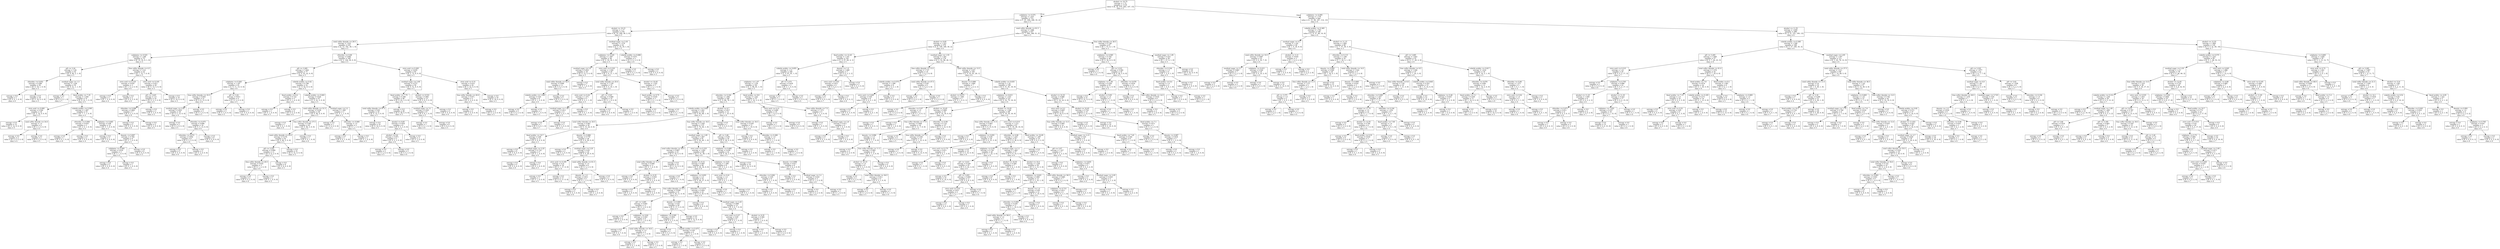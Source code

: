digraph Tree {
node [shape=box] ;
0 [label="alcohol <= 10.75\nentropy = 1.72\nsamples = 1119\nvalue = [8, 32, 474, 443, 147, 15]\nclass = 5"] ;
1 [label="sulphates <= 0.575\nentropy = 1.437\nsamples = 715\nvalue = [7, 21, 406, 246, 33, 2]\nclass = 5"] ;
0 -> 1 [labeldistance=2.5, labelangle=45, headlabel="True"] ;
2 [label="alcohol <= 10.15\nentropy = 1.17\nsamples = 278\nvalue = [4, 14, 200, 58, 2, 0]\nclass = 5"] ;
1 -> 2 ;
3 [label="total sulfur dioxide <= 29.5\nentropy = 1.031\nsamples = 235\nvalue = [2, 12, 181, 39, 1, 0]\nclass = 5"] ;
2 -> 3 ;
4 [label="sulphates <= 0.525\nentropy = 1.166\nsamples = 75\nvalue = [0, 10, 55, 9, 1, 0]\nclass = 5"] ;
3 -> 4 ;
5 [label="pH <= 3.24\nentropy = 1.02\nsamples = 52\nvalue = [0, 9, 40, 2, 1, 0]\nclass = 5"] ;
4 -> 5 ;
6 [label="chlorides <= 0.052\nentropy = 0.286\nsamples = 20\nvalue = [0, 0, 19, 1, 0, 0]\nclass = 5"] ;
5 -> 6 ;
7 [label="entropy = 0.0\nsamples = 1\nvalue = [0, 0, 0, 1, 0, 0]\nclass = 6"] ;
6 -> 7 ;
8 [label="entropy = 0.0\nsamples = 19\nvalue = [0, 0, 19, 0, 0, 0]\nclass = 5"] ;
6 -> 8 ;
9 [label="residual sugar <= 1.3\nentropy = 1.226\nsamples = 32\nvalue = [0, 9, 21, 1, 1, 0]\nclass = 5"] ;
5 -> 9 ;
10 [label="entropy = 0.0\nsamples = 1\nvalue = [0, 0, 0, 0, 1, 0]\nclass = 7"] ;
9 -> 10 ;
11 [label="fixed acidity <= 7.35\nentropy = 1.058\nsamples = 31\nvalue = [0, 9, 21, 1, 0, 0]\nclass = 5"] ;
9 -> 11 ;
12 [label="citric acid <= 0.085\nentropy = 0.544\nsamples = 16\nvalue = [0, 2, 14, 0, 0, 0]\nclass = 5"] ;
11 -> 12 ;
13 [label="entropy = 0.0\nsamples = 12\nvalue = [0, 0, 12, 0, 0, 0]\nclass = 5"] ;
12 -> 13 ;
14 [label="total sulfur dioxide <= 24.0\nentropy = 1.0\nsamples = 4\nvalue = [0, 2, 2, 0, 0, 0]\nclass = 4"] ;
12 -> 14 ;
15 [label="entropy = 0.0\nsamples = 2\nvalue = [0, 2, 0, 0, 0, 0]\nclass = 4"] ;
14 -> 15 ;
16 [label="entropy = 0.0\nsamples = 2\nvalue = [0, 0, 2, 0, 0, 0]\nclass = 5"] ;
14 -> 16 ;
17 [label="volatile acidity <= 0.595\nentropy = 1.287\nsamples = 15\nvalue = [0, 7, 7, 1, 0, 0]\nclass = 4"] ;
11 -> 17 ;
18 [label="chlorides <= 0.084\nentropy = 0.918\nsamples = 3\nvalue = [0, 2, 0, 1, 0, 0]\nclass = 4"] ;
17 -> 18 ;
19 [label="entropy = 0.0\nsamples = 1\nvalue = [0, 0, 0, 1, 0, 0]\nclass = 6"] ;
18 -> 19 ;
20 [label="entropy = 0.0\nsamples = 2\nvalue = [0, 2, 0, 0, 0, 0]\nclass = 4"] ;
18 -> 20 ;
21 [label="sulphates <= 0.465\nentropy = 0.98\nsamples = 12\nvalue = [0, 5, 7, 0, 0, 0]\nclass = 5"] ;
17 -> 21 ;
22 [label="entropy = 0.0\nsamples = 3\nvalue = [0, 3, 0, 0, 0, 0]\nclass = 4"] ;
21 -> 22 ;
23 [label="density <= 0.997\nentropy = 0.764\nsamples = 9\nvalue = [0, 2, 7, 0, 0, 0]\nclass = 5"] ;
21 -> 23 ;
24 [label="sulphates <= 0.495\nentropy = 0.918\nsamples = 3\nvalue = [0, 2, 1, 0, 0, 0]\nclass = 4"] ;
23 -> 24 ;
25 [label="entropy = 0.0\nsamples = 2\nvalue = [0, 2, 0, 0, 0, 0]\nclass = 4"] ;
24 -> 25 ;
26 [label="entropy = 0.0\nsamples = 1\nvalue = [0, 0, 1, 0, 0, 0]\nclass = 5"] ;
24 -> 26 ;
27 [label="entropy = 0.0\nsamples = 6\nvalue = [0, 0, 6, 0, 0, 0]\nclass = 5"] ;
23 -> 27 ;
28 [label="free sulfur dioxide <= 4.5\nentropy = 1.121\nsamples = 23\nvalue = [0, 1, 15, 7, 0, 0]\nclass = 5"] ;
4 -> 28 ;
29 [label="citric acid <= 0.125\nentropy = 0.918\nsamples = 3\nvalue = [0, 1, 0, 2, 0, 0]\nclass = 6"] ;
28 -> 29 ;
30 [label="entropy = 0.0\nsamples = 1\nvalue = [0, 1, 0, 0, 0, 0]\nclass = 4"] ;
29 -> 30 ;
31 [label="entropy = 0.0\nsamples = 2\nvalue = [0, 0, 0, 2, 0, 0]\nclass = 6"] ;
29 -> 31 ;
32 [label="citric acid <= 0.105\nentropy = 0.811\nsamples = 20\nvalue = [0, 0, 15, 5, 0, 0]\nclass = 5"] ;
28 -> 32 ;
33 [label="pH <= 3.425\nentropy = 1.0\nsamples = 10\nvalue = [0, 0, 5, 5, 0, 0]\nclass = 5"] ;
32 -> 33 ;
34 [label="chlorides <= 0.088\nentropy = 0.863\nsamples = 7\nvalue = [0, 0, 2, 5, 0, 0]\nclass = 6"] ;
33 -> 34 ;
35 [label="entropy = 0.0\nsamples = 5\nvalue = [0, 0, 0, 5, 0, 0]\nclass = 6"] ;
34 -> 35 ;
36 [label="entropy = 0.0\nsamples = 2\nvalue = [0, 0, 2, 0, 0, 0]\nclass = 5"] ;
34 -> 36 ;
37 [label="entropy = 0.0\nsamples = 3\nvalue = [0, 0, 3, 0, 0, 0]\nclass = 5"] ;
33 -> 37 ;
38 [label="entropy = 0.0\nsamples = 10\nvalue = [0, 0, 10, 0, 0, 0]\nclass = 5"] ;
32 -> 38 ;
39 [label="chlorides <= 0.08\nentropy = 0.882\nsamples = 160\nvalue = [2, 2, 126, 30, 0, 0]\nclass = 5"] ;
3 -> 39 ;
40 [label="pH <= 3.265\nentropy = 1.024\nsamples = 77\nvalue = [2, 0, 53, 22, 0, 0]\nclass = 5"] ;
39 -> 40 ;
41 [label="sulphates <= 0.565\nentropy = 1.197\nsamples = 25\nvalue = [1, 0, 11, 13, 0, 0]\nclass = 6"] ;
40 -> 41 ;
42 [label="free sulfur dioxide <= 33.5\nentropy = 0.959\nsamples = 21\nvalue = [0, 0, 8, 13, 0, 0]\nclass = 6"] ;
41 -> 42 ;
43 [label="residual sugar <= 2.05\nentropy = 0.852\nsamples = 18\nvalue = [0, 0, 5, 13, 0, 0]\nclass = 6"] ;
42 -> 43 ;
44 [label="entropy = 0.0\nsamples = 2\nvalue = [0, 0, 2, 0, 0, 0]\nclass = 5"] ;
43 -> 44 ;
45 [label="chlorides <= 0.075\nentropy = 0.696\nsamples = 16\nvalue = [0, 0, 3, 13, 0, 0]\nclass = 6"] ;
43 -> 45 ;
46 [label="chlorides <= 0.072\nentropy = 0.954\nsamples = 8\nvalue = [0, 0, 3, 5, 0, 0]\nclass = 6"] ;
45 -> 46 ;
47 [label="entropy = 0.0\nsamples = 5\nvalue = [0, 0, 0, 5, 0, 0]\nclass = 6"] ;
46 -> 47 ;
48 [label="entropy = 0.0\nsamples = 3\nvalue = [0, 0, 3, 0, 0, 0]\nclass = 5"] ;
46 -> 48 ;
49 [label="entropy = 0.0\nsamples = 8\nvalue = [0, 0, 0, 8, 0, 0]\nclass = 6"] ;
45 -> 49 ;
50 [label="entropy = 0.0\nsamples = 3\nvalue = [0, 0, 3, 0, 0, 0]\nclass = 5"] ;
42 -> 50 ;
51 [label="pH <= 3.24\nentropy = 0.811\nsamples = 4\nvalue = [1, 0, 3, 0, 0, 0]\nclass = 5"] ;
41 -> 51 ;
52 [label="entropy = 0.0\nsamples = 3\nvalue = [0, 0, 3, 0, 0, 0]\nclass = 5"] ;
51 -> 52 ;
53 [label="entropy = 0.0\nsamples = 1\nvalue = [1, 0, 0, 0, 0, 0]\nclass = 3"] ;
51 -> 53 ;
54 [label="volatile acidity <= 0.42\nentropy = 0.796\nsamples = 52\nvalue = [1, 0, 42, 9, 0, 0]\nclass = 5"] ;
40 -> 54 ;
55 [label="fixed acidity <= 6.2\nentropy = 0.722\nsamples = 5\nvalue = [0, 0, 1, 4, 0, 0]\nclass = 6"] ;
54 -> 55 ;
56 [label="entropy = 0.0\nsamples = 1\nvalue = [0, 0, 1, 0, 0, 0]\nclass = 5"] ;
55 -> 56 ;
57 [label="entropy = 0.0\nsamples = 4\nvalue = [0, 0, 0, 4, 0, 0]\nclass = 6"] ;
55 -> 57 ;
58 [label="volatile acidity <= 0.945\nentropy = 0.634\nsamples = 47\nvalue = [1, 0, 41, 5, 0, 0]\nclass = 5"] ;
54 -> 58 ;
59 [label="total sulfur dioxide <= 31.5\nentropy = 0.439\nsamples = 44\nvalue = [0, 0, 40, 4, 0, 0]\nclass = 5"] ;
58 -> 59 ;
60 [label="entropy = 0.0\nsamples = 1\nvalue = [0, 0, 0, 1, 0, 0]\nclass = 6"] ;
59 -> 60 ;
61 [label="free sulfur dioxide <= 37.5\nentropy = 0.365\nsamples = 43\nvalue = [0, 0, 40, 3, 0, 0]\nclass = 5"] ;
59 -> 61 ;
62 [label="total sulfur dioxide <= 43.0\nentropy = 0.276\nsamples = 42\nvalue = [0, 0, 40, 2, 0, 0]\nclass = 5"] ;
61 -> 62 ;
63 [label="pH <= 3.325\nentropy = 0.684\nsamples = 11\nvalue = [0, 0, 9, 2, 0, 0]\nclass = 5"] ;
62 -> 63 ;
64 [label="free sulfur dioxide <= 20.5\nentropy = 0.918\nsamples = 3\nvalue = [0, 0, 1, 2, 0, 0]\nclass = 6"] ;
63 -> 64 ;
65 [label="entropy = 0.0\nsamples = 2\nvalue = [0, 0, 0, 2, 0, 0]\nclass = 6"] ;
64 -> 65 ;
66 [label="entropy = 0.0\nsamples = 1\nvalue = [0, 0, 1, 0, 0, 0]\nclass = 5"] ;
64 -> 66 ;
67 [label="entropy = 0.0\nsamples = 8\nvalue = [0, 0, 8, 0, 0, 0]\nclass = 5"] ;
63 -> 67 ;
68 [label="entropy = 0.0\nsamples = 31\nvalue = [0, 0, 31, 0, 0, 0]\nclass = 5"] ;
62 -> 68 ;
69 [label="entropy = 0.0\nsamples = 1\nvalue = [0, 0, 0, 1, 0, 0]\nclass = 6"] ;
61 -> 69 ;
70 [label="residual sugar <= 2.2\nentropy = 1.585\nsamples = 3\nvalue = [1, 0, 1, 1, 0, 0]\nclass = 3"] ;
58 -> 70 ;
71 [label="entropy = 0.0\nsamples = 1\nvalue = [1, 0, 0, 0, 0, 0]\nclass = 3"] ;
70 -> 71 ;
72 [label="chlorides <= 0.069\nentropy = 1.0\nsamples = 2\nvalue = [0, 0, 1, 1, 0, 0]\nclass = 5"] ;
70 -> 72 ;
73 [label="entropy = 0.0\nsamples = 1\nvalue = [0, 0, 0, 1, 0, 0]\nclass = 6"] ;
72 -> 73 ;
74 [label="entropy = 0.0\nsamples = 1\nvalue = [0, 0, 1, 0, 0, 0]\nclass = 5"] ;
72 -> 74 ;
75 [label="citric acid <= 0.265\nentropy = 0.618\nsamples = 83\nvalue = [0, 2, 73, 8, 0, 0]\nclass = 5"] ;
39 -> 75 ;
76 [label="residual sugar <= 2.95\nentropy = 0.573\nsamples = 59\nvalue = [0, 0, 51, 8, 0, 0]\nclass = 5"] ;
75 -> 76 ;
77 [label="fixed acidity <= 7.75\nentropy = 0.348\nsamples = 46\nvalue = [0, 0, 43, 3, 0, 0]\nclass = 5"] ;
76 -> 77 ;
78 [label="total sulfur dioxide <= 87.5\nentropy = 0.65\nsamples = 18\nvalue = [0, 0, 15, 3, 0, 0]\nclass = 5"] ;
77 -> 78 ;
79 [label="entropy = 0.0\nsamples = 10\nvalue = [0, 0, 10, 0, 0, 0]\nclass = 5"] ;
78 -> 79 ;
80 [label="alcohol <= 9.85\nentropy = 0.954\nsamples = 8\nvalue = [0, 0, 5, 3, 0, 0]\nclass = 5"] ;
78 -> 80 ;
81 [label="alcohol <= 9.6\nentropy = 0.971\nsamples = 5\nvalue = [0, 0, 2, 3, 0, 0]\nclass = 6"] ;
80 -> 81 ;
82 [label="entropy = 0.0\nsamples = 2\nvalue = [0, 0, 2, 0, 0, 0]\nclass = 5"] ;
81 -> 82 ;
83 [label="entropy = 0.0\nsamples = 3\nvalue = [0, 0, 0, 3, 0, 0]\nclass = 6"] ;
81 -> 83 ;
84 [label="entropy = 0.0\nsamples = 3\nvalue = [0, 0, 3, 0, 0, 0]\nclass = 5"] ;
80 -> 84 ;
85 [label="entropy = 0.0\nsamples = 28\nvalue = [0, 0, 28, 0, 0, 0]\nclass = 5"] ;
77 -> 85 ;
86 [label="alcohol <= 9.533\nentropy = 0.961\nsamples = 13\nvalue = [0, 0, 8, 5, 0, 0]\nclass = 5"] ;
76 -> 86 ;
87 [label="residual sugar <= 3.1\nentropy = 0.503\nsamples = 9\nvalue = [0, 0, 8, 1, 0, 0]\nclass = 5"] ;
86 -> 87 ;
88 [label="entropy = 0.0\nsamples = 1\nvalue = [0, 0, 0, 1, 0, 0]\nclass = 6"] ;
87 -> 88 ;
89 [label="entropy = 0.0\nsamples = 8\nvalue = [0, 0, 8, 0, 0, 0]\nclass = 5"] ;
87 -> 89 ;
90 [label="entropy = 0.0\nsamples = 4\nvalue = [0, 0, 0, 4, 0, 0]\nclass = 6"] ;
86 -> 90 ;
91 [label="citric acid <= 0.31\nentropy = 0.414\nsamples = 24\nvalue = [0, 2, 22, 0, 0, 0]\nclass = 5"] ;
75 -> 91 ;
92 [label="free sulfur dioxide <= 20.0\nentropy = 0.971\nsamples = 5\nvalue = [0, 2, 3, 0, 0, 0]\nclass = 5"] ;
91 -> 92 ;
93 [label="entropy = 0.0\nsamples = 2\nvalue = [0, 2, 0, 0, 0, 0]\nclass = 4"] ;
92 -> 93 ;
94 [label="entropy = 0.0\nsamples = 3\nvalue = [0, 0, 3, 0, 0, 0]\nclass = 5"] ;
92 -> 94 ;
95 [label="entropy = 0.0\nsamples = 19\nvalue = [0, 0, 19, 0, 0, 0]\nclass = 5"] ;
91 -> 95 ;
96 [label="residual sugar <= 3.35\nentropy = 1.579\nsamples = 43\nvalue = [2, 2, 19, 19, 1, 0]\nclass = 5"] ;
2 -> 96 ;
97 [label="sulphates <= 0.535\nentropy = 1.387\nsamples = 38\nvalue = [0, 2, 19, 16, 1, 0]\nclass = 5"] ;
96 -> 97 ;
98 [label="residual sugar <= 2.4\nentropy = 0.852\nsamples = 18\nvalue = [0, 0, 13, 5, 0, 0]\nclass = 5"] ;
97 -> 98 ;
99 [label="total sulfur dioxide <= 52.0\nentropy = 0.994\nsamples = 11\nvalue = [0, 0, 6, 5, 0, 0]\nclass = 5"] ;
98 -> 99 ;
100 [label="volatile acidity <= 1.045\nentropy = 0.65\nsamples = 6\nvalue = [0, 0, 1, 5, 0, 0]\nclass = 6"] ;
99 -> 100 ;
101 [label="entropy = 0.0\nsamples = 5\nvalue = [0, 0, 0, 5, 0, 0]\nclass = 6"] ;
100 -> 101 ;
102 [label="entropy = 0.0\nsamples = 1\nvalue = [0, 0, 1, 0, 0, 0]\nclass = 5"] ;
100 -> 102 ;
103 [label="entropy = 0.0\nsamples = 5\nvalue = [0, 0, 5, 0, 0, 0]\nclass = 5"] ;
99 -> 103 ;
104 [label="entropy = 0.0\nsamples = 7\nvalue = [0, 0, 7, 0, 0, 0]\nclass = 5"] ;
98 -> 104 ;
105 [label="citric acid <= 0.335\nentropy = 1.544\nsamples = 20\nvalue = [0, 2, 6, 11, 1, 0]\nclass = 6"] ;
97 -> 105 ;
106 [label="total sulfur dioxide <= 25.0\nentropy = 1.159\nsamples = 15\nvalue = [0, 0, 4, 10, 1, 0]\nclass = 6"] ;
105 -> 106 ;
107 [label="citric acid <= 0.24\nentropy = 1.371\nsamples = 5\nvalue = [0, 0, 3, 1, 1, 0]\nclass = 5"] ;
106 -> 107 ;
108 [label="residual sugar <= 1.95\nentropy = 0.811\nsamples = 4\nvalue = [0, 0, 3, 0, 1, 0]\nclass = 5"] ;
107 -> 108 ;
109 [label="entropy = 0.0\nsamples = 1\nvalue = [0, 0, 0, 0, 1, 0]\nclass = 7"] ;
108 -> 109 ;
110 [label="entropy = 0.0\nsamples = 3\nvalue = [0, 0, 3, 0, 0, 0]\nclass = 5"] ;
108 -> 110 ;
111 [label="entropy = 0.0\nsamples = 1\nvalue = [0, 0, 0, 1, 0, 0]\nclass = 6"] ;
107 -> 111 ;
112 [label="pH <= 3.525\nentropy = 0.469\nsamples = 10\nvalue = [0, 0, 1, 9, 0, 0]\nclass = 6"] ;
106 -> 112 ;
113 [label="entropy = 0.0\nsamples = 9\nvalue = [0, 0, 0, 9, 0, 0]\nclass = 6"] ;
112 -> 113 ;
114 [label="entropy = 0.0\nsamples = 1\nvalue = [0, 0, 1, 0, 0, 0]\nclass = 5"] ;
112 -> 114 ;
115 [label="alcohol <= 10.45\nentropy = 1.522\nsamples = 5\nvalue = [0, 2, 2, 1, 0, 0]\nclass = 4"] ;
105 -> 115 ;
116 [label="fixed acidity <= 9.75\nentropy = 0.918\nsamples = 3\nvalue = [0, 2, 0, 1, 0, 0]\nclass = 4"] ;
115 -> 116 ;
117 [label="entropy = 0.0\nsamples = 2\nvalue = [0, 2, 0, 0, 0, 0]\nclass = 4"] ;
116 -> 117 ;
118 [label="entropy = 0.0\nsamples = 1\nvalue = [0, 0, 0, 1, 0, 0]\nclass = 6"] ;
116 -> 118 ;
119 [label="entropy = 0.0\nsamples = 2\nvalue = [0, 0, 2, 0, 0, 0]\nclass = 5"] ;
115 -> 119 ;
120 [label="volatile acidity <= 0.688\nentropy = 0.971\nsamples = 5\nvalue = [2, 0, 0, 3, 0, 0]\nclass = 6"] ;
96 -> 120 ;
121 [label="entropy = 0.0\nsamples = 3\nvalue = [0, 0, 0, 3, 0, 0]\nclass = 6"] ;
120 -> 121 ;
122 [label="entropy = 0.0\nsamples = 2\nvalue = [2, 0, 0, 0, 0, 0]\nclass = 3"] ;
120 -> 122 ;
123 [label="total sulfur dioxide <= 81.5\nentropy = 1.486\nsamples = 437\nvalue = [3, 7, 206, 188, 31, 2]\nclass = 5"] ;
1 -> 123 ;
124 [label="alcohol <= 9.85\nentropy = 1.521\nsamples = 370\nvalue = [3, 6, 149, 180, 30, 2]\nclass = 6"] ;
123 -> 124 ;
125 [label="fixed acidity <= 12.45\nentropy = 1.331\nsamples = 191\nvalue = [1, 4, 97, 84, 4, 1]\nclass = 5"] ;
124 -> 125 ;
126 [label="volatile acidity <= 0.855\nentropy = 1.21\nsamples = 184\nvalue = [1, 4, 97, 81, 1, 0]\nclass = 5"] ;
125 -> 126 ;
127 [label="sulphates <= 1.07\nentropy = 1.159\nsamples = 181\nvalue = [1, 2, 96, 81, 1, 0]\nclass = 5"] ;
126 -> 127 ;
128 [label="chlorides <= 0.164\nentropy = 1.092\nsamples = 166\nvalue = [1, 0, 86, 78, 1, 0]\nclass = 5"] ;
127 -> 128 ;
129 [label="volatile acidity <= 0.405\nentropy = 1.041\nsamples = 154\nvalue = [0, 0, 85, 68, 1, 0]\nclass = 5"] ;
128 -> 129 ;
130 [label="total sulfur dioxide <= 20.5\nentropy = 0.961\nsamples = 39\nvalue = [0, 0, 15, 24, 0, 0]\nclass = 6"] ;
129 -> 130 ;
131 [label="fixed acidity <= 10.7\nentropy = 0.89\nsamples = 13\nvalue = [0, 0, 9, 4, 0, 0]\nclass = 5"] ;
130 -> 131 ;
132 [label="entropy = 0.0\nsamples = 8\nvalue = [0, 0, 8, 0, 0, 0]\nclass = 5"] ;
131 -> 132 ;
133 [label="residual sugar <= 2.25\nentropy = 0.722\nsamples = 5\nvalue = [0, 0, 1, 4, 0, 0]\nclass = 6"] ;
131 -> 133 ;
134 [label="entropy = 0.0\nsamples = 4\nvalue = [0, 0, 0, 4, 0, 0]\nclass = 6"] ;
133 -> 134 ;
135 [label="entropy = 0.0\nsamples = 1\nvalue = [0, 0, 1, 0, 0, 0]\nclass = 5"] ;
133 -> 135 ;
136 [label="density <= 0.996\nentropy = 0.779\nsamples = 26\nvalue = [0, 0, 6, 20, 0, 0]\nclass = 6"] ;
130 -> 136 ;
137 [label="entropy = 0.0\nsamples = 2\nvalue = [0, 0, 2, 0, 0, 0]\nclass = 5"] ;
136 -> 137 ;
138 [label="residual sugar <= 2.25\nentropy = 0.65\nsamples = 24\nvalue = [0, 0, 4, 20, 0, 0]\nclass = 6"] ;
136 -> 138 ;
139 [label="citric acid <= 0.195\nentropy = 0.31\nsamples = 18\nvalue = [0, 0, 1, 17, 0, 0]\nclass = 6"] ;
138 -> 139 ;
140 [label="entropy = 0.0\nsamples = 1\nvalue = [0, 0, 1, 0, 0, 0]\nclass = 5"] ;
139 -> 140 ;
141 [label="entropy = 0.0\nsamples = 17\nvalue = [0, 0, 0, 17, 0, 0]\nclass = 6"] ;
139 -> 141 ;
142 [label="total sulfur dioxide <= 61.5\nentropy = 1.0\nsamples = 6\nvalue = [0, 0, 3, 3, 0, 0]\nclass = 5"] ;
138 -> 142 ;
143 [label="density <= 1.0\nentropy = 0.811\nsamples = 4\nvalue = [0, 0, 1, 3, 0, 0]\nclass = 6"] ;
142 -> 143 ;
144 [label="entropy = 0.0\nsamples = 3\nvalue = [0, 0, 0, 3, 0, 0]\nclass = 6"] ;
143 -> 144 ;
145 [label="entropy = 0.0\nsamples = 1\nvalue = [0, 0, 1, 0, 0, 0]\nclass = 5"] ;
143 -> 145 ;
146 [label="entropy = 0.0\nsamples = 2\nvalue = [0, 0, 2, 0, 0, 0]\nclass = 5"] ;
142 -> 146 ;
147 [label="free sulfur dioxide <= 18.5\nentropy = 1.026\nsamples = 115\nvalue = [0, 0, 70, 44, 1, 0]\nclass = 5"] ;
129 -> 147 ;
148 [label="residual sugar <= 1.85\nentropy = 1.067\nsamples = 91\nvalue = [0, 0, 50, 40, 1, 0]\nclass = 5"] ;
147 -> 148 ;
149 [label="total sulfur dioxide <= 28.5\nentropy = 0.667\nsamples = 23\nvalue = [0, 0, 19, 4, 0, 0]\nclass = 5"] ;
148 -> 149 ;
150 [label="total sulfur dioxide <= 11.5\nentropy = 0.946\nsamples = 11\nvalue = [0, 0, 7, 4, 0, 0]\nclass = 5"] ;
149 -> 150 ;
151 [label="entropy = 0.0\nsamples = 5\nvalue = [0, 0, 5, 0, 0, 0]\nclass = 5"] ;
150 -> 151 ;
152 [label="alcohol <= 9.35\nentropy = 0.918\nsamples = 6\nvalue = [0, 0, 2, 4, 0, 0]\nclass = 6"] ;
150 -> 152 ;
153 [label="entropy = 0.0\nsamples = 2\nvalue = [0, 0, 2, 0, 0, 0]\nclass = 5"] ;
152 -> 153 ;
154 [label="entropy = 0.0\nsamples = 4\nvalue = [0, 0, 0, 4, 0, 0]\nclass = 6"] ;
152 -> 154 ;
155 [label="entropy = 0.0\nsamples = 12\nvalue = [0, 0, 12, 0, 0, 0]\nclass = 5"] ;
149 -> 155 ;
156 [label="citric acid <= 0.325\nentropy = 1.092\nsamples = 68\nvalue = [0, 0, 31, 36, 1, 0]\nclass = 6"] ;
148 -> 156 ;
157 [label="alcohol <= 9.15\nentropy = 0.987\nsamples = 60\nvalue = [0, 0, 26, 34, 0, 0]\nclass = 6"] ;
156 -> 157 ;
158 [label="entropy = 0.0\nsamples = 7\nvalue = [0, 0, 0, 7, 0, 0]\nclass = 6"] ;
157 -> 158 ;
159 [label="sulphates <= 0.655\nentropy = 1.0\nsamples = 53\nvalue = [0, 0, 26, 27, 0, 0]\nclass = 6"] ;
157 -> 159 ;
160 [label="free sulfur dioxide <= 8.5\nentropy = 0.938\nsamples = 31\nvalue = [0, 0, 20, 11, 0, 0]\nclass = 5"] ;
159 -> 160 ;
161 [label="pH <= 3.265\nentropy = 0.845\nsamples = 11\nvalue = [0, 0, 3, 8, 0, 0]\nclass = 6"] ;
160 -> 161 ;
162 [label="entropy = 0.0\nsamples = 2\nvalue = [0, 0, 2, 0, 0, 0]\nclass = 5"] ;
161 -> 162 ;
163 [label="sulphates <= 0.62\nentropy = 0.503\nsamples = 9\nvalue = [0, 0, 1, 8, 0, 0]\nclass = 6"] ;
161 -> 163 ;
164 [label="entropy = 0.0\nsamples = 7\nvalue = [0, 0, 0, 7, 0, 0]\nclass = 6"] ;
163 -> 164 ;
165 [label="total sulfur dioxide <= 16.0\nentropy = 1.0\nsamples = 2\nvalue = [0, 0, 1, 1, 0, 0]\nclass = 5"] ;
163 -> 165 ;
166 [label="entropy = 0.0\nsamples = 1\nvalue = [0, 0, 0, 1, 0, 0]\nclass = 6"] ;
165 -> 166 ;
167 [label="entropy = 0.0\nsamples = 1\nvalue = [0, 0, 1, 0, 0, 0]\nclass = 5"] ;
165 -> 167 ;
168 [label="density <= 0.997\nentropy = 0.61\nsamples = 20\nvalue = [0, 0, 17, 3, 0, 0]\nclass = 5"] ;
160 -> 168 ;
169 [label="sulphates <= 0.595\nentropy = 0.954\nsamples = 8\nvalue = [0, 0, 5, 3, 0, 0]\nclass = 5"] ;
168 -> 169 ;
170 [label="entropy = 0.0\nsamples = 2\nvalue = [0, 0, 0, 2, 0, 0]\nclass = 6"] ;
169 -> 170 ;
171 [label="volatile acidity <= 0.475\nentropy = 0.65\nsamples = 6\nvalue = [0, 0, 5, 1, 0, 0]\nclass = 5"] ;
169 -> 171 ;
172 [label="entropy = 0.0\nsamples = 1\nvalue = [0, 0, 0, 1, 0, 0]\nclass = 6"] ;
171 -> 172 ;
173 [label="entropy = 0.0\nsamples = 5\nvalue = [0, 0, 5, 0, 0, 0]\nclass = 5"] ;
171 -> 173 ;
174 [label="entropy = 0.0\nsamples = 12\nvalue = [0, 0, 12, 0, 0, 0]\nclass = 5"] ;
168 -> 174 ;
175 [label="chlorides <= 0.075\nentropy = 0.845\nsamples = 22\nvalue = [0, 0, 6, 16, 0, 0]\nclass = 6"] ;
159 -> 175 ;
176 [label="entropy = 0.0\nsamples = 9\nvalue = [0, 0, 0, 9, 0, 0]\nclass = 6"] ;
175 -> 176 ;
177 [label="residual sugar <= 2.25\nentropy = 0.996\nsamples = 13\nvalue = [0, 0, 6, 7, 0, 0]\nclass = 6"] ;
175 -> 177 ;
178 [label="citric acid <= 0.27\nentropy = 0.65\nsamples = 6\nvalue = [0, 0, 5, 1, 0, 0]\nclass = 5"] ;
177 -> 178 ;
179 [label="entropy = 0.0\nsamples = 5\nvalue = [0, 0, 5, 0, 0, 0]\nclass = 5"] ;
178 -> 179 ;
180 [label="entropy = 0.0\nsamples = 1\nvalue = [0, 0, 0, 1, 0, 0]\nclass = 6"] ;
178 -> 180 ;
181 [label="alcohol <= 9.35\nentropy = 0.592\nsamples = 7\nvalue = [0, 0, 1, 6, 0, 0]\nclass = 6"] ;
177 -> 181 ;
182 [label="entropy = 0.0\nsamples = 1\nvalue = [0, 0, 1, 0, 0, 0]\nclass = 5"] ;
181 -> 182 ;
183 [label="entropy = 0.0\nsamples = 6\nvalue = [0, 0, 0, 6, 0, 0]\nclass = 6"] ;
181 -> 183 ;
184 [label="sulphates <= 0.61\nentropy = 1.299\nsamples = 8\nvalue = [0, 0, 5, 2, 1, 0]\nclass = 5"] ;
156 -> 184 ;
185 [label="citric acid <= 0.41\nentropy = 1.0\nsamples = 2\nvalue = [0, 0, 0, 1, 1, 0]\nclass = 6"] ;
184 -> 185 ;
186 [label="entropy = 0.0\nsamples = 1\nvalue = [0, 0, 0, 0, 1, 0]\nclass = 7"] ;
185 -> 186 ;
187 [label="entropy = 0.0\nsamples = 1\nvalue = [0, 0, 0, 1, 0, 0]\nclass = 6"] ;
185 -> 187 ;
188 [label="chlorides <= 0.082\nentropy = 0.65\nsamples = 6\nvalue = [0, 0, 5, 1, 0, 0]\nclass = 5"] ;
184 -> 188 ;
189 [label="entropy = 0.0\nsamples = 5\nvalue = [0, 0, 5, 0, 0, 0]\nclass = 5"] ;
188 -> 189 ;
190 [label="entropy = 0.0\nsamples = 1\nvalue = [0, 0, 0, 1, 0, 0]\nclass = 6"] ;
188 -> 190 ;
191 [label="pH <= 3.48\nentropy = 0.65\nsamples = 24\nvalue = [0, 0, 20, 4, 0, 0]\nclass = 5"] ;
147 -> 191 ;
192 [label="sulphates <= 0.685\nentropy = 0.439\nsamples = 22\nvalue = [0, 0, 20, 2, 0, 0]\nclass = 5"] ;
191 -> 192 ;
193 [label="entropy = 0.0\nsamples = 14\nvalue = [0, 0, 14, 0, 0, 0]\nclass = 5"] ;
192 -> 193 ;
194 [label="density <= 0.998\nentropy = 0.811\nsamples = 8\nvalue = [0, 0, 6, 2, 0, 0]\nclass = 5"] ;
192 -> 194 ;
195 [label="entropy = 0.0\nsamples = 5\nvalue = [0, 0, 5, 0, 0, 0]\nclass = 5"] ;
194 -> 195 ;
196 [label="residual sugar <= 3.1\nentropy = 0.918\nsamples = 3\nvalue = [0, 0, 1, 2, 0, 0]\nclass = 6"] ;
194 -> 196 ;
197 [label="entropy = 0.0\nsamples = 2\nvalue = [0, 0, 0, 2, 0, 0]\nclass = 6"] ;
196 -> 197 ;
198 [label="entropy = 0.0\nsamples = 1\nvalue = [0, 0, 1, 0, 0, 0]\nclass = 5"] ;
196 -> 198 ;
199 [label="entropy = 0.0\nsamples = 2\nvalue = [0, 0, 0, 2, 0, 0]\nclass = 6"] ;
191 -> 199 ;
200 [label="alcohol <= 8.7\nentropy = 0.817\nsamples = 12\nvalue = [1, 0, 1, 10, 0, 0]\nclass = 6"] ;
128 -> 200 ;
201 [label="entropy = 0.0\nsamples = 1\nvalue = [1, 0, 0, 0, 0, 0]\nclass = 3"] ;
200 -> 201 ;
202 [label="total sulfur dioxide <= 34.5\nentropy = 0.439\nsamples = 11\nvalue = [0, 0, 1, 10, 0, 0]\nclass = 6"] ;
200 -> 202 ;
203 [label="entropy = 0.0\nsamples = 9\nvalue = [0, 0, 0, 9, 0, 0]\nclass = 6"] ;
202 -> 203 ;
204 [label="chlorides <= 0.289\nentropy = 1.0\nsamples = 2\nvalue = [0, 0, 1, 1, 0, 0]\nclass = 5"] ;
202 -> 204 ;
205 [label="entropy = 0.0\nsamples = 1\nvalue = [0, 0, 0, 1, 0, 0]\nclass = 6"] ;
204 -> 205 ;
206 [label="entropy = 0.0\nsamples = 1\nvalue = [0, 0, 1, 0, 0, 0]\nclass = 5"] ;
204 -> 206 ;
207 [label="fixed acidity <= 8.8\nentropy = 1.242\nsamples = 15\nvalue = [0, 2, 10, 3, 0, 0]\nclass = 5"] ;
127 -> 207 ;
208 [label="citric acid <= 0.15\nentropy = 0.469\nsamples = 10\nvalue = [0, 1, 9, 0, 0, 0]\nclass = 5"] ;
207 -> 208 ;
209 [label="entropy = 0.0\nsamples = 1\nvalue = [0, 1, 0, 0, 0, 0]\nclass = 4"] ;
208 -> 209 ;
210 [label="entropy = 0.0\nsamples = 9\nvalue = [0, 0, 9, 0, 0, 0]\nclass = 5"] ;
208 -> 210 ;
211 [label="free sulfur dioxide <= 7.5\nentropy = 1.371\nsamples = 5\nvalue = [0, 1, 1, 3, 0, 0]\nclass = 6"] ;
207 -> 211 ;
212 [label="entropy = 0.0\nsamples = 1\nvalue = [0, 0, 1, 0, 0, 0]\nclass = 5"] ;
211 -> 212 ;
213 [label="residual sugar <= 2.9\nentropy = 0.811\nsamples = 4\nvalue = [0, 1, 0, 3, 0, 0]\nclass = 6"] ;
211 -> 213 ;
214 [label="entropy = 0.0\nsamples = 3\nvalue = [0, 0, 0, 3, 0, 0]\nclass = 6"] ;
213 -> 214 ;
215 [label="entropy = 0.0\nsamples = 1\nvalue = [0, 1, 0, 0, 0, 0]\nclass = 4"] ;
213 -> 215 ;
216 [label="pH <= 3.275\nentropy = 0.918\nsamples = 3\nvalue = [0, 2, 1, 0, 0, 0]\nclass = 4"] ;
126 -> 216 ;
217 [label="entropy = 0.0\nsamples = 1\nvalue = [0, 0, 1, 0, 0, 0]\nclass = 5"] ;
216 -> 217 ;
218 [label="entropy = 0.0\nsamples = 2\nvalue = [0, 2, 0, 0, 0, 0]\nclass = 4"] ;
216 -> 218 ;
219 [label="density <= 1.0\nentropy = 1.449\nsamples = 7\nvalue = [0, 0, 0, 3, 3, 1]\nclass = 6"] ;
125 -> 219 ;
220 [label="citric acid <= 0.63\nentropy = 0.811\nsamples = 4\nvalue = [0, 0, 0, 0, 3, 1]\nclass = 7"] ;
219 -> 220 ;
221 [label="entropy = 0.0\nsamples = 3\nvalue = [0, 0, 0, 0, 3, 0]\nclass = 7"] ;
220 -> 221 ;
222 [label="entropy = 0.0\nsamples = 1\nvalue = [0, 0, 0, 0, 0, 1]\nclass = 8"] ;
220 -> 222 ;
223 [label="entropy = 0.0\nsamples = 3\nvalue = [0, 0, 0, 3, 0, 0]\nclass = 6"] ;
219 -> 223 ;
224 [label="residual sugar <= 1.55\nentropy = 1.591\nsamples = 179\nvalue = [2, 2, 52, 96, 26, 1]\nclass = 6"] ;
124 -> 224 ;
225 [label="free sulfur dioxide <= 13.5\nentropy = 1.727\nsamples = 14\nvalue = [1, 2, 0, 5, 6, 0]\nclass = 7"] ;
224 -> 225 ;
226 [label="volatile acidity <= 0.575\nentropy = 1.299\nsamples = 8\nvalue = [0, 2, 0, 5, 1, 0]\nclass = 6"] ;
225 -> 226 ;
227 [label="citric acid <= 0.465\nentropy = 0.65\nsamples = 6\nvalue = [0, 0, 0, 5, 1, 0]\nclass = 6"] ;
226 -> 227 ;
228 [label="entropy = 0.0\nsamples = 5\nvalue = [0, 0, 0, 5, 0, 0]\nclass = 6"] ;
227 -> 228 ;
229 [label="entropy = 0.0\nsamples = 1\nvalue = [0, 0, 0, 0, 1, 0]\nclass = 7"] ;
227 -> 229 ;
230 [label="entropy = 0.0\nsamples = 2\nvalue = [0, 2, 0, 0, 0, 0]\nclass = 4"] ;
226 -> 230 ;
231 [label="total sulfur dioxide <= 47.5\nentropy = 0.65\nsamples = 6\nvalue = [1, 0, 0, 0, 5, 0]\nclass = 7"] ;
225 -> 231 ;
232 [label="entropy = 0.0\nsamples = 5\nvalue = [0, 0, 0, 0, 5, 0]\nclass = 7"] ;
231 -> 232 ;
233 [label="entropy = 0.0\nsamples = 1\nvalue = [1, 0, 0, 0, 0, 0]\nclass = 3"] ;
231 -> 233 ;
234 [label="total sulfur dioxide <= 13.5\nentropy = 1.457\nsamples = 165\nvalue = [1, 0, 52, 91, 20, 1]\nclass = 6"] ;
224 -> 234 ;
235 [label="density <= 0.996\nentropy = 1.664\nsamples = 7\nvalue = [1, 0, 1, 0, 4, 1]\nclass = 7"] ;
234 -> 235 ;
236 [label="alcohol <= 9.975\nentropy = 1.585\nsamples = 3\nvalue = [1, 0, 1, 0, 0, 1]\nclass = 3"] ;
235 -> 236 ;
237 [label="entropy = 0.0\nsamples = 1\nvalue = [1, 0, 0, 0, 0, 0]\nclass = 3"] ;
236 -> 237 ;
238 [label="chlorides <= 0.07\nentropy = 1.0\nsamples = 2\nvalue = [0, 0, 1, 0, 0, 1]\nclass = 5"] ;
236 -> 238 ;
239 [label="entropy = 0.0\nsamples = 1\nvalue = [0, 0, 0, 0, 0, 1]\nclass = 8"] ;
238 -> 239 ;
240 [label="entropy = 0.0\nsamples = 1\nvalue = [0, 0, 1, 0, 0, 0]\nclass = 5"] ;
238 -> 240 ;
241 [label="entropy = 0.0\nsamples = 4\nvalue = [0, 0, 0, 0, 4, 0]\nclass = 7"] ;
235 -> 241 ;
242 [label="volatile acidity <= 0.635\nentropy = 1.32\nsamples = 158\nvalue = [0, 0, 51, 91, 16, 0]\nclass = 6"] ;
234 -> 242 ;
243 [label="sulphates <= 0.615\nentropy = 1.333\nsamples = 121\nvalue = [0, 0, 32, 73, 16, 0]\nclass = 6"] ;
242 -> 243 ;
244 [label="alcohol <= 10.45\nentropy = 0.983\nsamples = 33\nvalue = [0, 0, 14, 19, 0, 0]\nclass = 6"] ;
243 -> 244 ;
245 [label="free sulfur dioxide <= 17.5\nentropy = 0.964\nsamples = 18\nvalue = [0, 0, 11, 7, 0, 0]\nclass = 5"] ;
244 -> 245 ;
246 [label="density <= 0.996\nentropy = 1.0\nsamples = 14\nvalue = [0, 0, 7, 7, 0, 0]\nclass = 5"] ;
245 -> 246 ;
247 [label="entropy = 0.0\nsamples = 4\nvalue = [0, 0, 0, 4, 0, 0]\nclass = 6"] ;
246 -> 247 ;
248 [label="free sulfur dioxide <= 11.5\nentropy = 0.881\nsamples = 10\nvalue = [0, 0, 7, 3, 0, 0]\nclass = 5"] ;
246 -> 248 ;
249 [label="alcohol <= 10.15\nentropy = 1.0\nsamples = 6\nvalue = [0, 0, 3, 3, 0, 0]\nclass = 5"] ;
248 -> 249 ;
250 [label="entropy = 0.0\nsamples = 2\nvalue = [0, 0, 0, 2, 0, 0]\nclass = 6"] ;
249 -> 250 ;
251 [label="total sulfur dioxide <= 36.5\nentropy = 0.811\nsamples = 4\nvalue = [0, 0, 3, 1, 0, 0]\nclass = 5"] ;
249 -> 251 ;
252 [label="entropy = 0.0\nsamples = 3\nvalue = [0, 0, 3, 0, 0, 0]\nclass = 5"] ;
251 -> 252 ;
253 [label="entropy = 0.0\nsamples = 1\nvalue = [0, 0, 0, 1, 0, 0]\nclass = 6"] ;
251 -> 253 ;
254 [label="entropy = 0.0\nsamples = 4\nvalue = [0, 0, 4, 0, 0, 0]\nclass = 5"] ;
248 -> 254 ;
255 [label="entropy = 0.0\nsamples = 4\nvalue = [0, 0, 4, 0, 0, 0]\nclass = 5"] ;
245 -> 255 ;
256 [label="chlorides <= 0.09\nentropy = 0.722\nsamples = 15\nvalue = [0, 0, 3, 12, 0, 0]\nclass = 6"] ;
244 -> 256 ;
257 [label="free sulfur dioxide <= 7.5\nentropy = 0.391\nsamples = 13\nvalue = [0, 0, 1, 12, 0, 0]\nclass = 6"] ;
256 -> 257 ;
258 [label="entropy = 0.0\nsamples = 1\nvalue = [0, 0, 1, 0, 0, 0]\nclass = 5"] ;
257 -> 258 ;
259 [label="entropy = 0.0\nsamples = 12\nvalue = [0, 0, 0, 12, 0, 0]\nclass = 6"] ;
257 -> 259 ;
260 [label="entropy = 0.0\nsamples = 2\nvalue = [0, 0, 2, 0, 0, 0]\nclass = 5"] ;
256 -> 260 ;
261 [label="alcohol <= 10.05\nentropy = 1.348\nsamples = 88\nvalue = [0, 0, 18, 54, 16, 0]\nclass = 6"] ;
243 -> 261 ;
262 [label="free sulfur dioxide <= 11.5\nentropy = 0.863\nsamples = 21\nvalue = [0, 0, 0, 15, 6, 0]\nclass = 6"] ;
261 -> 262 ;
263 [label="entropy = 0.0\nsamples = 3\nvalue = [0, 0, 0, 0, 3, 0]\nclass = 7"] ;
262 -> 263 ;
264 [label="sulphates <= 0.655\nentropy = 0.65\nsamples = 18\nvalue = [0, 0, 0, 15, 3, 0]\nclass = 6"] ;
262 -> 264 ;
265 [label="citric acid <= 0.175\nentropy = 0.811\nsamples = 4\nvalue = [0, 0, 0, 1, 3, 0]\nclass = 7"] ;
264 -> 265 ;
266 [label="entropy = 0.0\nsamples = 1\nvalue = [0, 0, 0, 1, 0, 0]\nclass = 6"] ;
265 -> 266 ;
267 [label="entropy = 0.0\nsamples = 3\nvalue = [0, 0, 0, 0, 3, 0]\nclass = 7"] ;
265 -> 267 ;
268 [label="entropy = 0.0\nsamples = 14\nvalue = [0, 0, 0, 14, 0, 0]\nclass = 6"] ;
264 -> 268 ;
269 [label="citric acid <= 0.515\nentropy = 1.373\nsamples = 67\nvalue = [0, 0, 18, 39, 10, 0]\nclass = 6"] ;
261 -> 269 ;
270 [label="chlorides <= 0.08\nentropy = 1.225\nsamples = 53\nvalue = [0, 0, 9, 36, 8, 0]\nclass = 6"] ;
269 -> 270 ;
271 [label="sulphates <= 0.95\nentropy = 0.744\nsamples = 26\nvalue = [0, 0, 1, 22, 3, 0]\nclass = 6"] ;
270 -> 271 ;
272 [label="pH <= 3.415\nentropy = 0.529\nsamples = 25\nvalue = [0, 0, 0, 22, 3, 0]\nclass = 6"] ;
271 -> 272 ;
273 [label="entropy = 0.0\nsamples = 14\nvalue = [0, 0, 0, 14, 0, 0]\nclass = 6"] ;
272 -> 273 ;
274 [label="pH <= 3.455\nentropy = 0.845\nsamples = 11\nvalue = [0, 0, 0, 8, 3, 0]\nclass = 6"] ;
272 -> 274 ;
275 [label="citric acid <= 0.41\nentropy = 0.811\nsamples = 4\nvalue = [0, 0, 0, 1, 3, 0]\nclass = 7"] ;
274 -> 275 ;
276 [label="entropy = 0.0\nsamples = 3\nvalue = [0, 0, 0, 0, 3, 0]\nclass = 7"] ;
275 -> 276 ;
277 [label="entropy = 0.0\nsamples = 1\nvalue = [0, 0, 0, 1, 0, 0]\nclass = 6"] ;
275 -> 277 ;
278 [label="entropy = 0.0\nsamples = 7\nvalue = [0, 0, 0, 7, 0, 0]\nclass = 6"] ;
274 -> 278 ;
279 [label="entropy = 0.0\nsamples = 1\nvalue = [0, 0, 1, 0, 0, 0]\nclass = 5"] ;
271 -> 279 ;
280 [label="residual sugar <= 2.1\nentropy = 1.462\nsamples = 27\nvalue = [0, 0, 8, 14, 5, 0]\nclass = 6"] ;
270 -> 280 ;
281 [label="alcohol <= 10.55\nentropy = 0.592\nsamples = 7\nvalue = [0, 0, 6, 1, 0, 0]\nclass = 5"] ;
280 -> 281 ;
282 [label="entropy = 0.0\nsamples = 6\nvalue = [0, 0, 6, 0, 0, 0]\nclass = 5"] ;
281 -> 282 ;
283 [label="entropy = 0.0\nsamples = 1\nvalue = [0, 0, 0, 1, 0, 0]\nclass = 6"] ;
281 -> 283 ;
284 [label="alcohol <= 10.4\nentropy = 1.236\nsamples = 20\nvalue = [0, 0, 2, 13, 5, 0]\nclass = 6"] ;
280 -> 284 ;
285 [label="sulphates <= 0.625\nentropy = 0.991\nsamples = 13\nvalue = [0, 0, 2, 10, 1, 0]\nclass = 6"] ;
284 -> 285 ;
286 [label="entropy = 0.0\nsamples = 1\nvalue = [0, 0, 0, 0, 1, 0]\nclass = 7"] ;
285 -> 286 ;
287 [label="density <= 1.0\nentropy = 0.65\nsamples = 12\nvalue = [0, 0, 2, 10, 0, 0]\nclass = 6"] ;
285 -> 287 ;
288 [label="chlorides <= 0.082\nentropy = 0.439\nsamples = 11\nvalue = [0, 0, 1, 10, 0, 0]\nclass = 6"] ;
287 -> 288 ;
289 [label="total sulfur dioxide <= 39.0\nentropy = 1.0\nsamples = 2\nvalue = [0, 0, 1, 1, 0, 0]\nclass = 5"] ;
288 -> 289 ;
290 [label="entropy = 0.0\nsamples = 1\nvalue = [0, 0, 0, 1, 0, 0]\nclass = 6"] ;
289 -> 290 ;
291 [label="entropy = 0.0\nsamples = 1\nvalue = [0, 0, 1, 0, 0, 0]\nclass = 5"] ;
289 -> 291 ;
292 [label="entropy = 0.0\nsamples = 9\nvalue = [0, 0, 0, 9, 0, 0]\nclass = 6"] ;
288 -> 292 ;
293 [label="entropy = 0.0\nsamples = 1\nvalue = [0, 0, 1, 0, 0, 0]\nclass = 5"] ;
287 -> 293 ;
294 [label="total sulfur dioxide <= 39.5\nentropy = 0.985\nsamples = 7\nvalue = [0, 0, 0, 3, 4, 0]\nclass = 7"] ;
284 -> 294 ;
295 [label="sulphates <= 0.715\nentropy = 0.811\nsamples = 4\nvalue = [0, 0, 0, 3, 1, 0]\nclass = 6"] ;
294 -> 295 ;
296 [label="entropy = 0.0\nsamples = 1\nvalue = [0, 0, 0, 0, 1, 0]\nclass = 7"] ;
295 -> 296 ;
297 [label="entropy = 0.0\nsamples = 3\nvalue = [0, 0, 0, 3, 0, 0]\nclass = 6"] ;
295 -> 297 ;
298 [label="entropy = 0.0\nsamples = 3\nvalue = [0, 0, 0, 0, 3, 0]\nclass = 7"] ;
294 -> 298 ;
299 [label="fixed acidity <= 10.95\nentropy = 1.287\nsamples = 14\nvalue = [0, 0, 9, 3, 2, 0]\nclass = 5"] ;
269 -> 299 ;
300 [label="entropy = 0.0\nsamples = 7\nvalue = [0, 0, 7, 0, 0, 0]\nclass = 5"] ;
299 -> 300 ;
301 [label="pH <= 3.07\nentropy = 1.557\nsamples = 7\nvalue = [0, 0, 2, 3, 2, 0]\nclass = 6"] ;
299 -> 301 ;
302 [label="entropy = 0.0\nsamples = 2\nvalue = [0, 0, 2, 0, 0, 0]\nclass = 5"] ;
301 -> 302 ;
303 [label="sulphates <= 0.835\nentropy = 0.971\nsamples = 5\nvalue = [0, 0, 0, 3, 2, 0]\nclass = 6"] ;
301 -> 303 ;
304 [label="entropy = 0.0\nsamples = 2\nvalue = [0, 0, 0, 2, 0, 0]\nclass = 6"] ;
303 -> 304 ;
305 [label="residual sugar <= 2.05\nentropy = 0.918\nsamples = 3\nvalue = [0, 0, 0, 1, 2, 0]\nclass = 7"] ;
303 -> 305 ;
306 [label="entropy = 0.0\nsamples = 1\nvalue = [0, 0, 0, 1, 0, 0]\nclass = 6"] ;
305 -> 306 ;
307 [label="entropy = 0.0\nsamples = 2\nvalue = [0, 0, 0, 0, 2, 0]\nclass = 7"] ;
305 -> 307 ;
308 [label="alcohol <= 10.35\nentropy = 0.999\nsamples = 37\nvalue = [0, 0, 19, 18, 0, 0]\nclass = 5"] ;
242 -> 308 ;
309 [label="citric acid <= 0.2\nentropy = 0.845\nsamples = 22\nvalue = [0, 0, 16, 6, 0, 0]\nclass = 5"] ;
308 -> 309 ;
310 [label="free sulfur dioxide <= 12.5\nentropy = 0.985\nsamples = 14\nvalue = [0, 0, 8, 6, 0, 0]\nclass = 5"] ;
309 -> 310 ;
311 [label="residual sugar <= 3.15\nentropy = 0.65\nsamples = 6\nvalue = [0, 0, 1, 5, 0, 0]\nclass = 6"] ;
310 -> 311 ;
312 [label="entropy = 0.0\nsamples = 5\nvalue = [0, 0, 0, 5, 0, 0]\nclass = 6"] ;
311 -> 312 ;
313 [label="entropy = 0.0\nsamples = 1\nvalue = [0, 0, 1, 0, 0, 0]\nclass = 5"] ;
311 -> 313 ;
314 [label="fixed acidity <= 7.45\nentropy = 0.544\nsamples = 8\nvalue = [0, 0, 7, 1, 0, 0]\nclass = 5"] ;
310 -> 314 ;
315 [label="entropy = 0.0\nsamples = 7\nvalue = [0, 0, 7, 0, 0, 0]\nclass = 5"] ;
314 -> 315 ;
316 [label="entropy = 0.0\nsamples = 1\nvalue = [0, 0, 0, 1, 0, 0]\nclass = 6"] ;
314 -> 316 ;
317 [label="entropy = 0.0\nsamples = 8\nvalue = [0, 0, 8, 0, 0, 0]\nclass = 5"] ;
309 -> 317 ;
318 [label="alcohol <= 10.45\nentropy = 0.722\nsamples = 15\nvalue = [0, 0, 3, 12, 0, 0]\nclass = 6"] ;
308 -> 318 ;
319 [label="entropy = 0.0\nsamples = 10\nvalue = [0, 0, 0, 10, 0, 0]\nclass = 6"] ;
318 -> 319 ;
320 [label="fixed acidity <= 7.1\nentropy = 0.971\nsamples = 5\nvalue = [0, 0, 3, 2, 0, 0]\nclass = 5"] ;
318 -> 320 ;
321 [label="entropy = 0.0\nsamples = 2\nvalue = [0, 0, 2, 0, 0, 0]\nclass = 5"] ;
320 -> 321 ;
322 [label="density <= 0.997\nentropy = 0.918\nsamples = 3\nvalue = [0, 0, 1, 2, 0, 0]\nclass = 6"] ;
320 -> 322 ;
323 [label="entropy = 0.0\nsamples = 2\nvalue = [0, 0, 0, 2, 0, 0]\nclass = 6"] ;
322 -> 323 ;
324 [label="entropy = 0.0\nsamples = 1\nvalue = [0, 0, 1, 0, 0, 0]\nclass = 5"] ;
322 -> 324 ;
325 [label="free sulfur dioxide <= 26.5\nentropy = 0.746\nsamples = 67\nvalue = [0, 1, 57, 8, 1, 0]\nclass = 5"] ;
123 -> 325 ;
326 [label="sulphates <= 0.585\nentropy = 0.742\nsamples = 38\nvalue = [0, 0, 30, 8, 0, 0]\nclass = 5"] ;
325 -> 326 ;
327 [label="entropy = 0.0\nsamples = 3\nvalue = [0, 0, 0, 3, 0, 0]\nclass = 6"] ;
326 -> 327 ;
328 [label="pH <= 3.315\nentropy = 0.592\nsamples = 35\nvalue = [0, 0, 30, 5, 0, 0]\nclass = 5"] ;
326 -> 328 ;
329 [label="sulphates <= 1.56\nentropy = 0.258\nsamples = 23\nvalue = [0, 0, 22, 1, 0, 0]\nclass = 5"] ;
328 -> 329 ;
330 [label="entropy = 0.0\nsamples = 21\nvalue = [0, 0, 21, 0, 0, 0]\nclass = 5"] ;
329 -> 330 ;
331 [label="alcohol <= 9.85\nentropy = 1.0\nsamples = 2\nvalue = [0, 0, 1, 1, 0, 0]\nclass = 5"] ;
329 -> 331 ;
332 [label="entropy = 0.0\nsamples = 1\nvalue = [0, 0, 1, 0, 0, 0]\nclass = 5"] ;
331 -> 332 ;
333 [label="entropy = 0.0\nsamples = 1\nvalue = [0, 0, 0, 1, 0, 0]\nclass = 6"] ;
331 -> 333 ;
334 [label="chlorides <= 0.078\nentropy = 0.918\nsamples = 12\nvalue = [0, 0, 8, 4, 0, 0]\nclass = 5"] ;
328 -> 334 ;
335 [label="entropy = 0.0\nsamples = 6\nvalue = [0, 0, 6, 0, 0, 0]\nclass = 5"] ;
334 -> 335 ;
336 [label="free sulfur dioxide <= 14.5\nentropy = 0.918\nsamples = 6\nvalue = [0, 0, 2, 4, 0, 0]\nclass = 6"] ;
334 -> 336 ;
337 [label="entropy = 0.0\nsamples = 2\nvalue = [0, 0, 2, 0, 0, 0]\nclass = 5"] ;
336 -> 337 ;
338 [label="entropy = 0.0\nsamples = 4\nvalue = [0, 0, 0, 4, 0, 0]\nclass = 6"] ;
336 -> 338 ;
339 [label="residual sugar <= 1.85\nentropy = 0.431\nsamples = 29\nvalue = [0, 1, 27, 0, 1, 0]\nclass = 5"] ;
325 -> 339 ;
340 [label="chlorides <= 0.104\nentropy = 1.5\nsamples = 4\nvalue = [0, 1, 2, 0, 1, 0]\nclass = 5"] ;
339 -> 340 ;
341 [label="fixed acidity <= 8.4\nentropy = 1.0\nsamples = 2\nvalue = [0, 1, 0, 0, 1, 0]\nclass = 4"] ;
340 -> 341 ;
342 [label="entropy = 0.0\nsamples = 1\nvalue = [0, 1, 0, 0, 0, 0]\nclass = 4"] ;
341 -> 342 ;
343 [label="entropy = 0.0\nsamples = 1\nvalue = [0, 0, 0, 0, 1, 0]\nclass = 7"] ;
341 -> 343 ;
344 [label="entropy = 0.0\nsamples = 2\nvalue = [0, 0, 2, 0, 0, 0]\nclass = 5"] ;
340 -> 344 ;
345 [label="entropy = 0.0\nsamples = 25\nvalue = [0, 0, 25, 0, 0, 0]\nclass = 5"] ;
339 -> 345 ;
346 [label="sulphates <= 0.585\nentropy = 1.776\nsamples = 404\nvalue = [1, 11, 68, 197, 114, 13]\nclass = 6"] ;
0 -> 346 [labeldistance=2.5, labelangle=-45, headlabel="False"] ;
347 [label="volatile acidity <= 0.365\nentropy = 1.783\nsamples = 106\nvalue = [1, 8, 37, 46, 14, 0]\nclass = 6"] ;
346 -> 347 ;
348 [label="residual sugar <= 4.1\nentropy = 1.142\nsamples = 26\nvalue = [0, 1, 0, 16, 9, 0]\nclass = 6"] ;
347 -> 348 ;
349 [label="total sulfur dioxide <= 10.5\nentropy = 0.887\nsamples = 23\nvalue = [0, 0, 0, 16, 7, 0]\nclass = 6"] ;
348 -> 349 ;
350 [label="residual sugar <= 2.1\nentropy = 0.863\nsamples = 7\nvalue = [0, 0, 0, 2, 5, 0]\nclass = 7"] ;
349 -> 350 ;
351 [label="entropy = 0.0\nsamples = 5\nvalue = [0, 0, 0, 0, 5, 0]\nclass = 7"] ;
350 -> 351 ;
352 [label="entropy = 0.0\nsamples = 2\nvalue = [0, 0, 0, 2, 0, 0]\nclass = 6"] ;
350 -> 352 ;
353 [label="sulphates <= 0.415\nentropy = 0.544\nsamples = 16\nvalue = [0, 0, 0, 14, 2, 0]\nclass = 6"] ;
349 -> 353 ;
354 [label="entropy = 0.0\nsamples = 2\nvalue = [0, 0, 0, 0, 2, 0]\nclass = 7"] ;
353 -> 354 ;
355 [label="entropy = 0.0\nsamples = 14\nvalue = [0, 0, 0, 14, 0, 0]\nclass = 6"] ;
353 -> 355 ;
356 [label="alcohol <= 11.9\nentropy = 0.918\nsamples = 3\nvalue = [0, 1, 0, 0, 2, 0]\nclass = 7"] ;
348 -> 356 ;
357 [label="entropy = 0.0\nsamples = 1\nvalue = [0, 1, 0, 0, 0, 0]\nclass = 4"] ;
356 -> 357 ;
358 [label="entropy = 0.0\nsamples = 2\nvalue = [0, 0, 0, 0, 2, 0]\nclass = 7"] ;
356 -> 358 ;
359 [label="alcohol <= 11.15\nentropy = 1.682\nsamples = 80\nvalue = [1, 7, 37, 30, 5, 0]\nclass = 5"] ;
347 -> 359 ;
360 [label="chlorides <= 0.115\nentropy = 1.106\nsamples = 25\nvalue = [1, 1, 20, 2, 1, 0]\nclass = 5"] ;
359 -> 360 ;
361 [label="density <= 0.995\nentropy = 0.569\nsamples = 20\nvalue = [0, 1, 18, 0, 1, 0]\nclass = 5"] ;
360 -> 361 ;
362 [label="free sulfur dioxide <= 11.5\nentropy = 1.371\nsamples = 5\nvalue = [0, 1, 3, 0, 1, 0]\nclass = 5"] ;
361 -> 362 ;
363 [label="pH <= 3.375\nentropy = 1.0\nsamples = 2\nvalue = [0, 1, 0, 0, 1, 0]\nclass = 4"] ;
362 -> 363 ;
364 [label="entropy = 0.0\nsamples = 1\nvalue = [0, 0, 0, 0, 1, 0]\nclass = 7"] ;
363 -> 364 ;
365 [label="entropy = 0.0\nsamples = 1\nvalue = [0, 1, 0, 0, 0, 0]\nclass = 4"] ;
363 -> 365 ;
366 [label="entropy = 0.0\nsamples = 3\nvalue = [0, 0, 3, 0, 0, 0]\nclass = 5"] ;
362 -> 366 ;
367 [label="entropy = 0.0\nsamples = 15\nvalue = [0, 0, 15, 0, 0, 0]\nclass = 5"] ;
361 -> 367 ;
368 [label="total sulfur dioxide <= 14.5\nentropy = 1.522\nsamples = 5\nvalue = [1, 0, 2, 2, 0, 0]\nclass = 5"] ;
360 -> 368 ;
369 [label="density <= 0.995\nentropy = 0.918\nsamples = 3\nvalue = [1, 0, 2, 0, 0, 0]\nclass = 5"] ;
368 -> 369 ;
370 [label="entropy = 0.0\nsamples = 1\nvalue = [1, 0, 0, 0, 0, 0]\nclass = 3"] ;
369 -> 370 ;
371 [label="entropy = 0.0\nsamples = 2\nvalue = [0, 0, 2, 0, 0, 0]\nclass = 5"] ;
369 -> 371 ;
372 [label="entropy = 0.0\nsamples = 2\nvalue = [0, 0, 0, 2, 0, 0]\nclass = 6"] ;
368 -> 372 ;
373 [label="pH <= 3.485\nentropy = 1.643\nsamples = 55\nvalue = [0, 6, 17, 28, 4, 0]\nclass = 6"] ;
359 -> 373 ;
374 [label="free sulfur dioxide <= 9.5\nentropy = 1.358\nsamples = 37\nvalue = [0, 2, 7, 25, 3, 0]\nclass = 6"] ;
373 -> 374 ;
375 [label="free sulfur dioxide <= 8.5\nentropy = 1.62\nsamples = 22\nvalue = [0, 1, 7, 11, 3, 0]\nclass = 6"] ;
374 -> 375 ;
376 [label="chlorides <= 0.095\nentropy = 1.437\nsamples = 20\nvalue = [0, 1, 7, 11, 1, 0]\nclass = 6"] ;
375 -> 376 ;
377 [label="alcohol <= 11.75\nentropy = 1.0\nsamples = 14\nvalue = [0, 0, 7, 7, 0, 0]\nclass = 5"] ;
376 -> 377 ;
378 [label="entropy = 0.0\nsamples = 5\nvalue = [0, 0, 5, 0, 0, 0]\nclass = 5"] ;
377 -> 378 ;
379 [label="alcohol <= 12.55\nentropy = 0.764\nsamples = 9\nvalue = [0, 0, 2, 7, 0, 0]\nclass = 6"] ;
377 -> 379 ;
380 [label="entropy = 0.0\nsamples = 6\nvalue = [0, 0, 0, 6, 0, 0]\nclass = 6"] ;
379 -> 380 ;
381 [label="fixed acidity <= 6.55\nentropy = 0.918\nsamples = 3\nvalue = [0, 0, 2, 1, 0, 0]\nclass = 5"] ;
379 -> 381 ;
382 [label="entropy = 0.0\nsamples = 1\nvalue = [0, 0, 0, 1, 0, 0]\nclass = 6"] ;
381 -> 382 ;
383 [label="entropy = 0.0\nsamples = 2\nvalue = [0, 0, 2, 0, 0, 0]\nclass = 5"] ;
381 -> 383 ;
384 [label="chlorides <= 0.104\nentropy = 1.252\nsamples = 6\nvalue = [0, 1, 0, 4, 1, 0]\nclass = 6"] ;
376 -> 384 ;
385 [label="fixed acidity <= 7.95\nentropy = 1.0\nsamples = 2\nvalue = [0, 1, 0, 0, 1, 0]\nclass = 4"] ;
384 -> 385 ;
386 [label="entropy = 0.0\nsamples = 1\nvalue = [0, 1, 0, 0, 0, 0]\nclass = 4"] ;
385 -> 386 ;
387 [label="entropy = 0.0\nsamples = 1\nvalue = [0, 0, 0, 0, 1, 0]\nclass = 7"] ;
385 -> 387 ;
388 [label="entropy = 0.0\nsamples = 4\nvalue = [0, 0, 0, 4, 0, 0]\nclass = 6"] ;
384 -> 388 ;
389 [label="entropy = 0.0\nsamples = 2\nvalue = [0, 0, 0, 0, 2, 0]\nclass = 7"] ;
375 -> 389 ;
390 [label="volatile acidity <= 0.645\nentropy = 0.353\nsamples = 15\nvalue = [0, 1, 0, 14, 0, 0]\nclass = 6"] ;
374 -> 390 ;
391 [label="entropy = 0.0\nsamples = 12\nvalue = [0, 0, 0, 12, 0, 0]\nclass = 6"] ;
390 -> 391 ;
392 [label="sulphates <= 0.48\nentropy = 0.918\nsamples = 3\nvalue = [0, 1, 0, 2, 0, 0]\nclass = 6"] ;
390 -> 392 ;
393 [label="entropy = 0.0\nsamples = 2\nvalue = [0, 0, 0, 2, 0, 0]\nclass = 6"] ;
392 -> 393 ;
394 [label="entropy = 0.0\nsamples = 1\nvalue = [0, 1, 0, 0, 0, 0]\nclass = 4"] ;
392 -> 394 ;
395 [label="volatile acidity <= 0.817\nentropy = 1.616\nsamples = 18\nvalue = [0, 4, 10, 3, 1, 0]\nclass = 5"] ;
373 -> 395 ;
396 [label="chlorides <= 0.076\nentropy = 0.991\nsamples = 13\nvalue = [0, 1, 10, 2, 0, 0]\nclass = 5"] ;
395 -> 396 ;
397 [label="fixed acidity <= 5.1\nentropy = 0.439\nsamples = 11\nvalue = [0, 1, 10, 0, 0, 0]\nclass = 5"] ;
396 -> 397 ;
398 [label="entropy = 0.0\nsamples = 1\nvalue = [0, 1, 0, 0, 0, 0]\nclass = 4"] ;
397 -> 398 ;
399 [label="entropy = 0.0\nsamples = 10\nvalue = [0, 0, 10, 0, 0, 0]\nclass = 5"] ;
397 -> 399 ;
400 [label="entropy = 0.0\nsamples = 2\nvalue = [0, 0, 0, 2, 0, 0]\nclass = 6"] ;
396 -> 400 ;
401 [label="chlorides <= 0.06\nentropy = 1.371\nsamples = 5\nvalue = [0, 3, 0, 1, 1, 0]\nclass = 4"] ;
395 -> 401 ;
402 [label="citric acid <= 0.02\nentropy = 1.0\nsamples = 2\nvalue = [0, 0, 0, 1, 1, 0]\nclass = 6"] ;
401 -> 402 ;
403 [label="entropy = 0.0\nsamples = 1\nvalue = [0, 0, 0, 1, 0, 0]\nclass = 6"] ;
402 -> 403 ;
404 [label="entropy = 0.0\nsamples = 1\nvalue = [0, 0, 0, 0, 1, 0]\nclass = 7"] ;
402 -> 404 ;
405 [label="entropy = 0.0\nsamples = 3\nvalue = [0, 3, 0, 0, 0, 0]\nclass = 4"] ;
401 -> 405 ;
406 [label="alcohol <= 11.55\nentropy = 1.629\nsamples = 298\nvalue = [0, 3, 31, 151, 100, 13]\nclass = 6"] ;
346 -> 406 ;
407 [label="volatile acidity <= 0.385\nentropy = 1.548\nsamples = 168\nvalue = [0, 3, 27, 100, 35, 3]\nclass = 6"] ;
406 -> 407 ;
408 [label="pH <= 3.265\nentropy = 1.649\nsamples = 57\nvalue = [0, 0, 7, 24, 23, 3]\nclass = 6"] ;
407 -> 408 ;
409 [label="citric acid <= 0.315\nentropy = 1.21\nsamples = 25\nvalue = [0, 0, 0, 5, 17, 3]\nclass = 7"] ;
408 -> 409 ;
410 [label="entropy = 0.0\nsamples = 2\nvalue = [0, 0, 0, 0, 0, 2]\nclass = 8"] ;
409 -> 410 ;
411 [label="sulphates <= 0.705\nentropy = 0.998\nsamples = 23\nvalue = [0, 0, 0, 5, 17, 1]\nclass = 7"] ;
409 -> 411 ;
412 [label="alcohol <= 11.25\nentropy = 1.459\nsamples = 6\nvalue = [0, 0, 0, 3, 2, 1]\nclass = 6"] ;
411 -> 412 ;
413 [label="chlorides <= 0.071\nentropy = 0.811\nsamples = 4\nvalue = [0, 0, 0, 3, 0, 1]\nclass = 6"] ;
412 -> 413 ;
414 [label="entropy = 0.0\nsamples = 1\nvalue = [0, 0, 0, 0, 0, 1]\nclass = 8"] ;
413 -> 414 ;
415 [label="entropy = 0.0\nsamples = 3\nvalue = [0, 0, 0, 3, 0, 0]\nclass = 6"] ;
413 -> 415 ;
416 [label="entropy = 0.0\nsamples = 2\nvalue = [0, 0, 0, 0, 2, 0]\nclass = 7"] ;
412 -> 416 ;
417 [label="alcohol <= 11.35\nentropy = 0.523\nsamples = 17\nvalue = [0, 0, 0, 2, 15, 0]\nclass = 7"] ;
411 -> 417 ;
418 [label="sulphates <= 1.055\nentropy = 0.337\nsamples = 16\nvalue = [0, 0, 0, 1, 15, 0]\nclass = 7"] ;
417 -> 418 ;
419 [label="entropy = 0.0\nsamples = 15\nvalue = [0, 0, 0, 0, 15, 0]\nclass = 7"] ;
418 -> 419 ;
420 [label="entropy = 0.0\nsamples = 1\nvalue = [0, 0, 0, 1, 0, 0]\nclass = 6"] ;
418 -> 420 ;
421 [label="entropy = 0.0\nsamples = 1\nvalue = [0, 0, 0, 1, 0, 0]\nclass = 6"] ;
417 -> 421 ;
422 [label="total sulfur dioxide <= 61.0\nentropy = 1.379\nsamples = 32\nvalue = [0, 0, 7, 19, 6, 0]\nclass = 6"] ;
408 -> 422 ;
423 [label="fixed acidity <= 7.8\nentropy = 0.974\nsamples = 24\nvalue = [0, 0, 1, 18, 5, 0]\nclass = 6"] ;
422 -> 423 ;
424 [label="fixed acidity <= 7.15\nentropy = 1.0\nsamples = 10\nvalue = [0, 0, 0, 5, 5, 0]\nclass = 6"] ;
423 -> 424 ;
425 [label="entropy = 0.0\nsamples = 4\nvalue = [0, 0, 0, 4, 0, 0]\nclass = 6"] ;
424 -> 425 ;
426 [label="citric acid <= 0.53\nentropy = 0.65\nsamples = 6\nvalue = [0, 0, 0, 1, 5, 0]\nclass = 7"] ;
424 -> 426 ;
427 [label="entropy = 0.0\nsamples = 5\nvalue = [0, 0, 0, 0, 5, 0]\nclass = 7"] ;
426 -> 427 ;
428 [label="entropy = 0.0\nsamples = 1\nvalue = [0, 0, 0, 1, 0, 0]\nclass = 6"] ;
426 -> 428 ;
429 [label="volatile acidity <= 0.185\nentropy = 0.371\nsamples = 14\nvalue = [0, 0, 1, 13, 0, 0]\nclass = 6"] ;
423 -> 429 ;
430 [label="entropy = 0.0\nsamples = 1\nvalue = [0, 0, 1, 0, 0, 0]\nclass = 5"] ;
429 -> 430 ;
431 [label="entropy = 0.0\nsamples = 13\nvalue = [0, 0, 0, 13, 0, 0]\nclass = 6"] ;
429 -> 431 ;
432 [label="fixed acidity <= 8.1\nentropy = 1.061\nsamples = 8\nvalue = [0, 0, 6, 1, 1, 0]\nclass = 5"] ;
422 -> 432 ;
433 [label="entropy = 0.0\nsamples = 6\nvalue = [0, 0, 6, 0, 0, 0]\nclass = 5"] ;
432 -> 433 ;
434 [label="sulphates <= 0.885\nentropy = 1.0\nsamples = 2\nvalue = [0, 0, 0, 1, 1, 0]\nclass = 6"] ;
432 -> 434 ;
435 [label="entropy = 0.0\nsamples = 1\nvalue = [0, 0, 0, 1, 0, 0]\nclass = 6"] ;
434 -> 435 ;
436 [label="entropy = 0.0\nsamples = 1\nvalue = [0, 0, 0, 0, 1, 0]\nclass = 7"] ;
434 -> 436 ;
437 [label="residual sugar <= 2.95\nentropy = 1.307\nsamples = 111\nvalue = [0, 3, 20, 76, 12, 0]\nclass = 6"] ;
407 -> 437 ;
438 [label="total sulfur dioxide <= 27.5\nentropy = 1.011\nsamples = 89\nvalue = [0, 1, 14, 69, 5, 0]\nclass = 6"] ;
437 -> 438 ;
439 [label="total sulfur dioxide <= 11.5\nentropy = 0.4\nsamples = 32\nvalue = [0, 1, 0, 30, 1, 0]\nclass = 6"] ;
438 -> 439 ;
440 [label="entropy = 0.0\nsamples = 1\nvalue = [0, 1, 0, 0, 0, 0]\nclass = 4"] ;
439 -> 440 ;
441 [label="pH <= 3.18\nentropy = 0.206\nsamples = 31\nvalue = [0, 0, 0, 30, 1, 0]\nclass = 6"] ;
439 -> 441 ;
442 [label="fixed acidity <= 10.3\nentropy = 0.722\nsamples = 5\nvalue = [0, 0, 0, 4, 1, 0]\nclass = 6"] ;
441 -> 442 ;
443 [label="entropy = 0.0\nsamples = 1\nvalue = [0, 0, 0, 0, 1, 0]\nclass = 7"] ;
442 -> 443 ;
444 [label="entropy = 0.0\nsamples = 4\nvalue = [0, 0, 0, 4, 0, 0]\nclass = 6"] ;
442 -> 444 ;
445 [label="entropy = 0.0\nsamples = 26\nvalue = [0, 0, 0, 26, 0, 0]\nclass = 6"] ;
441 -> 445 ;
446 [label="total sulfur dioxide <= 36.5\nentropy = 1.141\nsamples = 57\nvalue = [0, 0, 14, 39, 4, 0]\nclass = 6"] ;
438 -> 446 ;
447 [label="sulphates <= 0.665\nentropy = 1.53\nsamples = 15\nvalue = [0, 0, 4, 7, 4, 0]\nclass = 6"] ;
446 -> 447 ;
448 [label="residual sugar <= 1.75\nentropy = 0.764\nsamples = 9\nvalue = [0, 0, 2, 7, 0, 0]\nclass = 6"] ;
447 -> 448 ;
449 [label="entropy = 0.0\nsamples = 2\nvalue = [0, 0, 2, 0, 0, 0]\nclass = 5"] ;
448 -> 449 ;
450 [label="entropy = 0.0\nsamples = 7\nvalue = [0, 0, 0, 7, 0, 0]\nclass = 6"] ;
448 -> 450 ;
451 [label="fixed acidity <= 7.6\nentropy = 0.918\nsamples = 6\nvalue = [0, 0, 2, 0, 4, 0]\nclass = 7"] ;
447 -> 451 ;
452 [label="entropy = 0.0\nsamples = 3\nvalue = [0, 0, 0, 0, 3, 0]\nclass = 7"] ;
451 -> 452 ;
453 [label="free sulfur dioxide <= 12.0\nentropy = 0.918\nsamples = 3\nvalue = [0, 0, 2, 0, 1, 0]\nclass = 5"] ;
451 -> 453 ;
454 [label="entropy = 0.0\nsamples = 1\nvalue = [0, 0, 0, 0, 1, 0]\nclass = 7"] ;
453 -> 454 ;
455 [label="entropy = 0.0\nsamples = 2\nvalue = [0, 0, 2, 0, 0, 0]\nclass = 5"] ;
453 -> 455 ;
456 [label="free sulfur dioxide <= 12.5\nentropy = 0.792\nsamples = 42\nvalue = [0, 0, 10, 32, 0, 0]\nclass = 6"] ;
446 -> 456 ;
457 [label="entropy = 0.0\nsamples = 5\nvalue = [0, 0, 5, 0, 0, 0]\nclass = 5"] ;
456 -> 457 ;
458 [label="volatile acidity <= 0.82\nentropy = 0.571\nsamples = 37\nvalue = [0, 0, 5, 32, 0, 0]\nclass = 6"] ;
456 -> 458 ;
459 [label="alcohol <= 11.033\nentropy = 0.422\nsamples = 35\nvalue = [0, 0, 3, 32, 0, 0]\nclass = 6"] ;
458 -> 459 ;
460 [label="residual sugar <= 2.7\nentropy = 0.629\nsamples = 19\nvalue = [0, 0, 3, 16, 0, 0]\nclass = 6"] ;
459 -> 460 ;
461 [label="total sulfur dioxide <= 55.5\nentropy = 0.503\nsamples = 18\nvalue = [0, 0, 2, 16, 0, 0]\nclass = 6"] ;
460 -> 461 ;
462 [label="total sulfur dioxide <= 54.0\nentropy = 0.722\nsamples = 10\nvalue = [0, 0, 2, 8, 0, 0]\nclass = 6"] ;
461 -> 462 ;
463 [label="chlorides <= 0.093\nentropy = 0.503\nsamples = 9\nvalue = [0, 0, 1, 8, 0, 0]\nclass = 6"] ;
462 -> 463 ;
464 [label="entropy = 0.0\nsamples = 8\nvalue = [0, 0, 0, 8, 0, 0]\nclass = 6"] ;
463 -> 464 ;
465 [label="entropy = 0.0\nsamples = 1\nvalue = [0, 0, 1, 0, 0, 0]\nclass = 5"] ;
463 -> 465 ;
466 [label="entropy = 0.0\nsamples = 1\nvalue = [0, 0, 1, 0, 0, 0]\nclass = 5"] ;
462 -> 466 ;
467 [label="entropy = 0.0\nsamples = 8\nvalue = [0, 0, 0, 8, 0, 0]\nclass = 6"] ;
461 -> 467 ;
468 [label="entropy = 0.0\nsamples = 1\nvalue = [0, 0, 1, 0, 0, 0]\nclass = 5"] ;
460 -> 468 ;
469 [label="entropy = 0.0\nsamples = 16\nvalue = [0, 0, 0, 16, 0, 0]\nclass = 6"] ;
459 -> 469 ;
470 [label="entropy = 0.0\nsamples = 2\nvalue = [0, 0, 2, 0, 0, 0]\nclass = 5"] ;
458 -> 470 ;
471 [label="pH <= 3.325\nentropy = 1.877\nsamples = 22\nvalue = [0, 2, 6, 7, 7, 0]\nclass = 6"] ;
437 -> 471 ;
472 [label="residual sugar <= 4.0\nentropy = 1.46\nsamples = 13\nvalue = [0, 0, 6, 5, 2, 0]\nclass = 5"] ;
471 -> 472 ;
473 [label="free sulfur dioxide <= 28.5\nentropy = 1.379\nsamples = 7\nvalue = [0, 0, 1, 4, 2, 0]\nclass = 6"] ;
472 -> 473 ;
474 [label="density <= 1.0\nentropy = 0.918\nsamples = 6\nvalue = [0, 0, 0, 4, 2, 0]\nclass = 6"] ;
473 -> 474 ;
475 [label="chlorides <= 0.08\nentropy = 0.918\nsamples = 3\nvalue = [0, 0, 0, 1, 2, 0]\nclass = 7"] ;
474 -> 475 ;
476 [label="entropy = 0.0\nsamples = 1\nvalue = [0, 0, 0, 1, 0, 0]\nclass = 6"] ;
475 -> 476 ;
477 [label="entropy = 0.0\nsamples = 2\nvalue = [0, 0, 0, 0, 2, 0]\nclass = 7"] ;
475 -> 477 ;
478 [label="entropy = 0.0\nsamples = 3\nvalue = [0, 0, 0, 3, 0, 0]\nclass = 6"] ;
474 -> 478 ;
479 [label="entropy = 0.0\nsamples = 1\nvalue = [0, 0, 1, 0, 0, 0]\nclass = 5"] ;
473 -> 479 ;
480 [label="residual sugar <= 5.725\nentropy = 0.65\nsamples = 6\nvalue = [0, 0, 5, 1, 0, 0]\nclass = 5"] ;
472 -> 480 ;
481 [label="entropy = 0.0\nsamples = 5\nvalue = [0, 0, 5, 0, 0, 0]\nclass = 5"] ;
480 -> 481 ;
482 [label="entropy = 0.0\nsamples = 1\nvalue = [0, 0, 0, 1, 0, 0]\nclass = 6"] ;
480 -> 482 ;
483 [label="pH <= 3.42\nentropy = 1.436\nsamples = 9\nvalue = [0, 2, 0, 2, 5, 0]\nclass = 7"] ;
471 -> 483 ;
484 [label="entropy = 0.0\nsamples = 5\nvalue = [0, 0, 0, 0, 5, 0]\nclass = 7"] ;
483 -> 484 ;
485 [label="chlorides <= 0.104\nentropy = 1.0\nsamples = 4\nvalue = [0, 2, 0, 2, 0, 0]\nclass = 4"] ;
483 -> 485 ;
486 [label="entropy = 0.0\nsamples = 2\nvalue = [0, 0, 0, 2, 0, 0]\nclass = 6"] ;
485 -> 486 ;
487 [label="entropy = 0.0\nsamples = 2\nvalue = [0, 2, 0, 0, 0, 0]\nclass = 4"] ;
485 -> 487 ;
488 [label="alcohol <= 12.55\nentropy = 1.469\nsamples = 130\nvalue = [0, 0, 4, 51, 65, 10]\nclass = 7"] ;
406 -> 488 ;
489 [label="volatile acidity <= 0.575\nentropy = 1.225\nsamples = 95\nvalue = [0, 0, 1, 38, 53, 3]\nclass = 7"] ;
488 -> 489 ;
490 [label="residual sugar <= 2.35\nentropy = 1.13\nsamples = 78\nvalue = [0, 0, 0, 26, 49, 3]\nclass = 7"] ;
489 -> 490 ;
491 [label="free sulfur dioxide <= 13.5\nentropy = 1.319\nsamples = 38\nvalue = [0, 0, 0, 18, 17, 3]\nclass = 6"] ;
490 -> 491 ;
492 [label="volatile acidity <= 0.312\nentropy = 1.236\nsamples = 20\nvalue = [0, 0, 0, 5, 13, 2]\nclass = 7"] ;
491 -> 492 ;
493 [label="entropy = 0.0\nsamples = 10\nvalue = [0, 0, 0, 0, 10, 0]\nclass = 7"] ;
492 -> 493 ;
494 [label="residual sugar <= 1.85\nentropy = 1.485\nsamples = 10\nvalue = [0, 0, 0, 5, 3, 2]\nclass = 6"] ;
492 -> 494 ;
495 [label="pH <= 3.46\nentropy = 0.918\nsamples = 3\nvalue = [0, 0, 0, 0, 1, 2]\nclass = 8"] ;
494 -> 495 ;
496 [label="entropy = 0.0\nsamples = 2\nvalue = [0, 0, 0, 0, 0, 2]\nclass = 8"] ;
495 -> 496 ;
497 [label="entropy = 0.0\nsamples = 1\nvalue = [0, 0, 0, 0, 1, 0]\nclass = 7"] ;
495 -> 497 ;
498 [label="pH <= 3.185\nentropy = 0.863\nsamples = 7\nvalue = [0, 0, 0, 5, 2, 0]\nclass = 6"] ;
494 -> 498 ;
499 [label="entropy = 0.0\nsamples = 2\nvalue = [0, 0, 0, 0, 2, 0]\nclass = 7"] ;
498 -> 499 ;
500 [label="entropy = 0.0\nsamples = 5\nvalue = [0, 0, 0, 5, 0, 0]\nclass = 6"] ;
498 -> 500 ;
501 [label="citric acid <= 0.535\nentropy = 1.053\nsamples = 18\nvalue = [0, 0, 0, 13, 4, 1]\nclass = 6"] ;
491 -> 501 ;
502 [label="pH <= 3.475\nentropy = 0.787\nsamples = 17\nvalue = [0, 0, 0, 13, 4, 0]\nclass = 6"] ;
501 -> 502 ;
503 [label="free sulfur dioxide <= 30.5\nentropy = 0.567\nsamples = 15\nvalue = [0, 0, 0, 13, 2, 0]\nclass = 6"] ;
502 -> 503 ;
504 [label="entropy = 0.0\nsamples = 11\nvalue = [0, 0, 0, 11, 0, 0]\nclass = 6"] ;
503 -> 504 ;
505 [label="pH <= 3.26\nentropy = 1.0\nsamples = 4\nvalue = [0, 0, 0, 2, 2, 0]\nclass = 6"] ;
503 -> 505 ;
506 [label="entropy = 0.0\nsamples = 2\nvalue = [0, 0, 0, 2, 0, 0]\nclass = 6"] ;
505 -> 506 ;
507 [label="entropy = 0.0\nsamples = 2\nvalue = [0, 0, 0, 0, 2, 0]\nclass = 7"] ;
505 -> 507 ;
508 [label="entropy = 0.0\nsamples = 2\nvalue = [0, 0, 0, 0, 2, 0]\nclass = 7"] ;
502 -> 508 ;
509 [label="entropy = 0.0\nsamples = 1\nvalue = [0, 0, 0, 0, 0, 1]\nclass = 8"] ;
501 -> 509 ;
510 [label="alcohol <= 12.05\nentropy = 0.722\nsamples = 40\nvalue = [0, 0, 0, 8, 32, 0]\nclass = 7"] ;
490 -> 510 ;
511 [label="sulphates <= 0.64\nentropy = 0.904\nsamples = 25\nvalue = [0, 0, 0, 8, 17, 0]\nclass = 7"] ;
510 -> 511 ;
512 [label="entropy = 0.0\nsamples = 3\nvalue = [0, 0, 0, 3, 0, 0]\nclass = 6"] ;
511 -> 512 ;
513 [label="fixed acidity <= 10.7\nentropy = 0.773\nsamples = 22\nvalue = [0, 0, 0, 5, 17, 0]\nclass = 7"] ;
511 -> 513 ;
514 [label="citric acid <= 0.515\nentropy = 0.61\nsamples = 20\nvalue = [0, 0, 0, 3, 17, 0]\nclass = 7"] ;
513 -> 514 ;
515 [label="sulphates <= 0.75\nentropy = 0.881\nsamples = 10\nvalue = [0, 0, 0, 3, 7, 0]\nclass = 7"] ;
514 -> 515 ;
516 [label="entropy = 0.0\nsamples = 5\nvalue = [0, 0, 0, 0, 5, 0]\nclass = 7"] ;
515 -> 516 ;
517 [label="residual sugar <= 2.95\nentropy = 0.971\nsamples = 5\nvalue = [0, 0, 0, 3, 2, 0]\nclass = 6"] ;
515 -> 517 ;
518 [label="citric acid <= 0.445\nentropy = 0.918\nsamples = 3\nvalue = [0, 0, 0, 1, 2, 0]\nclass = 7"] ;
517 -> 518 ;
519 [label="entropy = 0.0\nsamples = 2\nvalue = [0, 0, 0, 0, 2, 0]\nclass = 7"] ;
518 -> 519 ;
520 [label="entropy = 0.0\nsamples = 1\nvalue = [0, 0, 0, 1, 0, 0]\nclass = 6"] ;
518 -> 520 ;
521 [label="entropy = 0.0\nsamples = 2\nvalue = [0, 0, 0, 2, 0, 0]\nclass = 6"] ;
517 -> 521 ;
522 [label="entropy = 0.0\nsamples = 10\nvalue = [0, 0, 0, 0, 10, 0]\nclass = 7"] ;
514 -> 522 ;
523 [label="entropy = 0.0\nsamples = 2\nvalue = [0, 0, 0, 2, 0, 0]\nclass = 6"] ;
513 -> 523 ;
524 [label="entropy = 0.0\nsamples = 15\nvalue = [0, 0, 0, 0, 15, 0]\nclass = 7"] ;
510 -> 524 ;
525 [label="citric acid <= 0.045\nentropy = 1.086\nsamples = 17\nvalue = [0, 0, 1, 12, 4, 0]\nclass = 6"] ;
489 -> 525 ;
526 [label="sulphates <= 0.66\nentropy = 0.985\nsamples = 7\nvalue = [0, 0, 0, 3, 4, 0]\nclass = 7"] ;
525 -> 526 ;
527 [label="entropy = 0.0\nsamples = 3\nvalue = [0, 0, 0, 3, 0, 0]\nclass = 6"] ;
526 -> 527 ;
528 [label="entropy = 0.0\nsamples = 4\nvalue = [0, 0, 0, 0, 4, 0]\nclass = 7"] ;
526 -> 528 ;
529 [label="citric acid <= 0.105\nentropy = 0.469\nsamples = 10\nvalue = [0, 0, 1, 9, 0, 0]\nclass = 6"] ;
525 -> 529 ;
530 [label="alcohol <= 11.85\nentropy = 1.0\nsamples = 2\nvalue = [0, 0, 1, 1, 0, 0]\nclass = 5"] ;
529 -> 530 ;
531 [label="entropy = 0.0\nsamples = 1\nvalue = [0, 0, 0, 1, 0, 0]\nclass = 6"] ;
530 -> 531 ;
532 [label="entropy = 0.0\nsamples = 1\nvalue = [0, 0, 1, 0, 0, 0]\nclass = 5"] ;
530 -> 532 ;
533 [label="entropy = 0.0\nsamples = 8\nvalue = [0, 0, 0, 8, 0, 0]\nclass = 6"] ;
529 -> 533 ;
534 [label="sulphates <= 0.685\nentropy = 1.828\nsamples = 35\nvalue = [0, 0, 3, 13, 12, 7]\nclass = 6"] ;
488 -> 534 ;
535 [label="citric acid <= 0.72\nentropy = 1.041\nsamples = 12\nvalue = [0, 0, 2, 9, 1, 0]\nclass = 6"] ;
534 -> 535 ;
536 [label="total sulfur dioxide <= 48.0\nentropy = 0.684\nsamples = 11\nvalue = [0, 0, 2, 9, 0, 0]\nclass = 6"] ;
535 -> 536 ;
537 [label="entropy = 0.0\nsamples = 7\nvalue = [0, 0, 0, 7, 0, 0]\nclass = 6"] ;
536 -> 537 ;
538 [label="fixed acidity <= 5.3\nentropy = 1.0\nsamples = 4\nvalue = [0, 0, 2, 2, 0, 0]\nclass = 5"] ;
536 -> 538 ;
539 [label="entropy = 0.0\nsamples = 2\nvalue = [0, 0, 0, 2, 0, 0]\nclass = 6"] ;
538 -> 539 ;
540 [label="entropy = 0.0\nsamples = 2\nvalue = [0, 0, 2, 0, 0, 0]\nclass = 5"] ;
538 -> 540 ;
541 [label="entropy = 0.0\nsamples = 1\nvalue = [0, 0, 0, 0, 1, 0]\nclass = 7"] ;
535 -> 541 ;
542 [label="pH <= 3.285\nentropy = 1.667\nsamples = 23\nvalue = [0, 0, 1, 4, 11, 7]\nclass = 7"] ;
534 -> 542 ;
543 [label="total sulfur dioxide <= 21.5\nentropy = 1.459\nsamples = 6\nvalue = [0, 0, 1, 2, 0, 3]\nclass = 8"] ;
542 -> 543 ;
544 [label="entropy = 0.0\nsamples = 3\nvalue = [0, 0, 0, 0, 0, 3]\nclass = 8"] ;
543 -> 544 ;
545 [label="alcohol <= 14.1\nentropy = 0.918\nsamples = 3\nvalue = [0, 0, 1, 2, 0, 0]\nclass = 6"] ;
543 -> 545 ;
546 [label="entropy = 0.0\nsamples = 2\nvalue = [0, 0, 0, 2, 0, 0]\nclass = 6"] ;
545 -> 546 ;
547 [label="entropy = 0.0\nsamples = 1\nvalue = [0, 0, 1, 0, 0, 0]\nclass = 5"] ;
545 -> 547 ;
548 [label="alcohol <= 13.8\nentropy = 1.261\nsamples = 17\nvalue = [0, 0, 0, 2, 11, 4]\nclass = 7"] ;
542 -> 548 ;
549 [label="volatile acidity <= 0.52\nentropy = 0.65\nsamples = 12\nvalue = [0, 0, 0, 0, 10, 2]\nclass = 7"] ;
548 -> 549 ;
550 [label="entropy = 0.0\nsamples = 9\nvalue = [0, 0, 0, 0, 9, 0]\nclass = 7"] ;
549 -> 550 ;
551 [label="chlorides <= 0.045\nentropy = 0.918\nsamples = 3\nvalue = [0, 0, 0, 0, 1, 2]\nclass = 8"] ;
549 -> 551 ;
552 [label="entropy = 0.0\nsamples = 1\nvalue = [0, 0, 0, 0, 1, 0]\nclass = 7"] ;
551 -> 552 ;
553 [label="entropy = 0.0\nsamples = 2\nvalue = [0, 0, 0, 0, 0, 2]\nclass = 8"] ;
551 -> 553 ;
554 [label="fixed acidity <= 4.95\nentropy = 1.522\nsamples = 5\nvalue = [0, 0, 0, 2, 1, 2]\nclass = 6"] ;
548 -> 554 ;
555 [label="entropy = 0.0\nsamples = 1\nvalue = [0, 0, 0, 0, 1, 0]\nclass = 7"] ;
554 -> 555 ;
556 [label="density <= 0.991\nentropy = 1.0\nsamples = 4\nvalue = [0, 0, 0, 2, 0, 2]\nclass = 6"] ;
554 -> 556 ;
557 [label="entropy = 0.0\nsamples = 1\nvalue = [0, 0, 0, 0, 0, 1]\nclass = 8"] ;
556 -> 557 ;
558 [label="sulphates <= 0.765\nentropy = 0.918\nsamples = 3\nvalue = [0, 0, 0, 2, 0, 1]\nclass = 6"] ;
556 -> 558 ;
559 [label="entropy = 0.0\nsamples = 1\nvalue = [0, 0, 0, 0, 0, 1]\nclass = 8"] ;
558 -> 559 ;
560 [label="entropy = 0.0\nsamples = 2\nvalue = [0, 0, 0, 2, 0, 0]\nclass = 6"] ;
558 -> 560 ;
}
